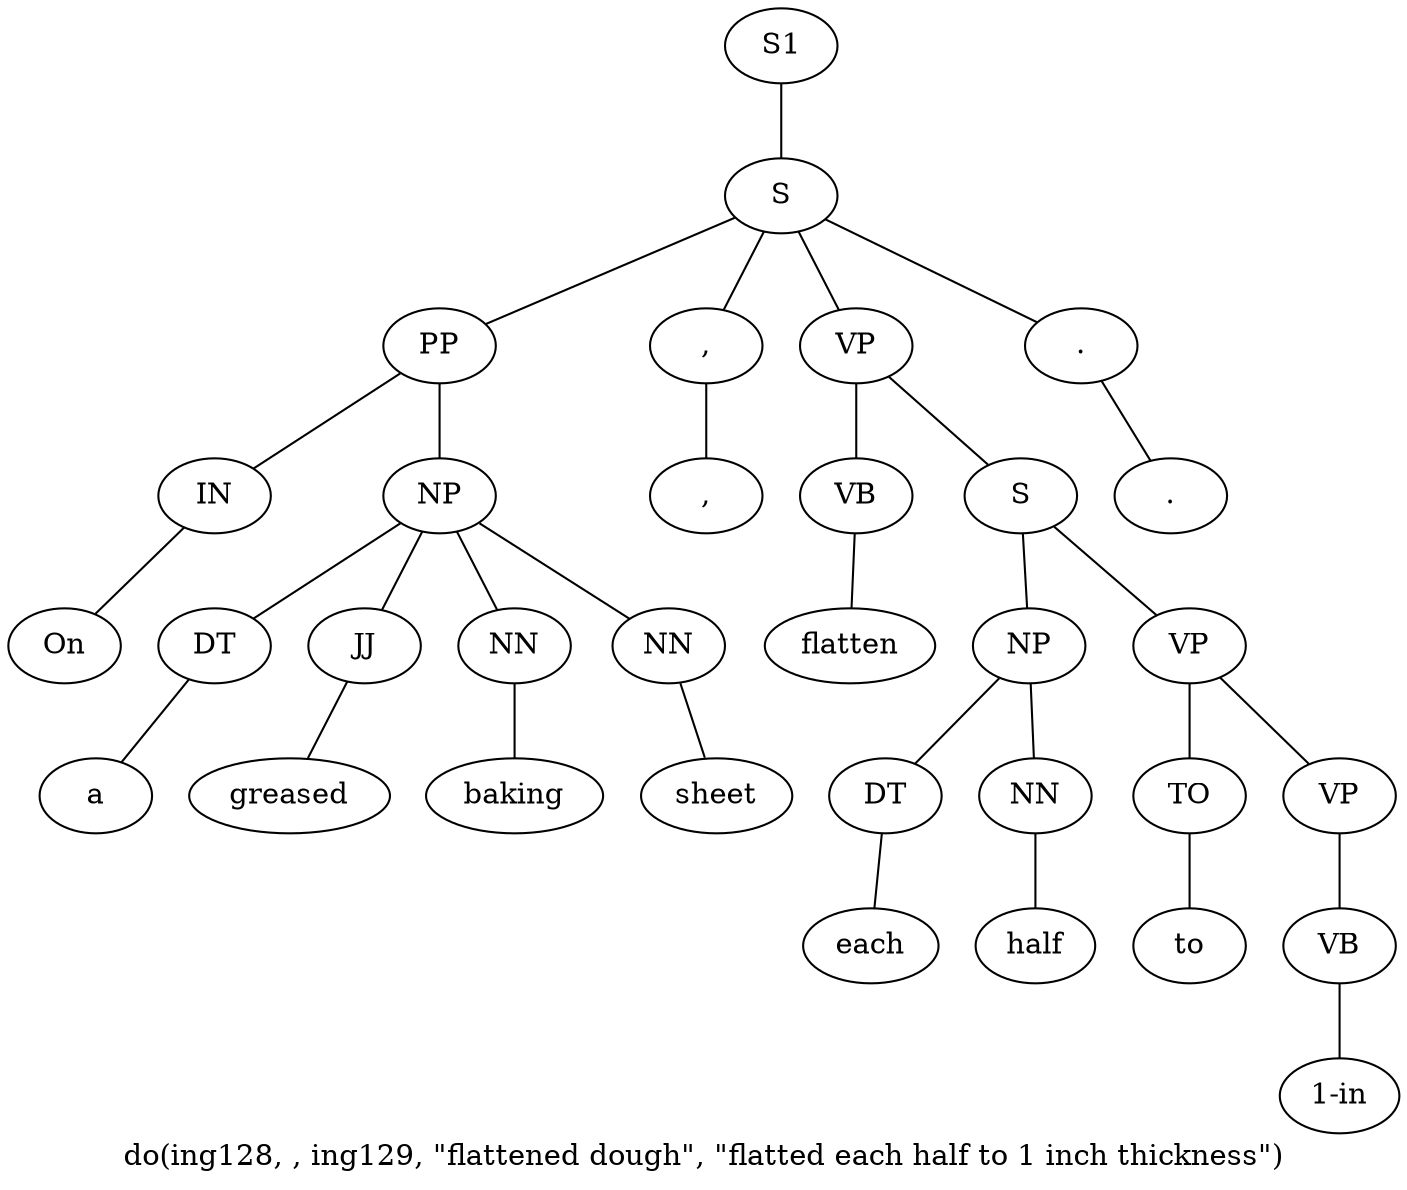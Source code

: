 graph SyntaxGraph {
	label = "do(ing128, , ing129, \"flattened dough\", \"flatted each half to 1 inch thickness\")";
	Node0 [label="S1"];
	Node1 [label="S"];
	Node2 [label="PP"];
	Node3 [label="IN"];
	Node4 [label="On"];
	Node5 [label="NP"];
	Node6 [label="DT"];
	Node7 [label="a"];
	Node8 [label="JJ"];
	Node9 [label="greased"];
	Node10 [label="NN"];
	Node11 [label="baking"];
	Node12 [label="NN"];
	Node13 [label="sheet"];
	Node14 [label=","];
	Node15 [label=","];
	Node16 [label="VP"];
	Node17 [label="VB"];
	Node18 [label="flatten"];
	Node19 [label="S"];
	Node20 [label="NP"];
	Node21 [label="DT"];
	Node22 [label="each"];
	Node23 [label="NN"];
	Node24 [label="half"];
	Node25 [label="VP"];
	Node26 [label="TO"];
	Node27 [label="to"];
	Node28 [label="VP"];
	Node29 [label="VB"];
	Node30 [label="1-in"];
	Node31 [label="."];
	Node32 [label="."];

	Node0 -- Node1;
	Node1 -- Node2;
	Node1 -- Node14;
	Node1 -- Node16;
	Node1 -- Node31;
	Node2 -- Node3;
	Node2 -- Node5;
	Node3 -- Node4;
	Node5 -- Node6;
	Node5 -- Node8;
	Node5 -- Node10;
	Node5 -- Node12;
	Node6 -- Node7;
	Node8 -- Node9;
	Node10 -- Node11;
	Node12 -- Node13;
	Node14 -- Node15;
	Node16 -- Node17;
	Node16 -- Node19;
	Node17 -- Node18;
	Node19 -- Node20;
	Node19 -- Node25;
	Node20 -- Node21;
	Node20 -- Node23;
	Node21 -- Node22;
	Node23 -- Node24;
	Node25 -- Node26;
	Node25 -- Node28;
	Node26 -- Node27;
	Node28 -- Node29;
	Node29 -- Node30;
	Node31 -- Node32;
}